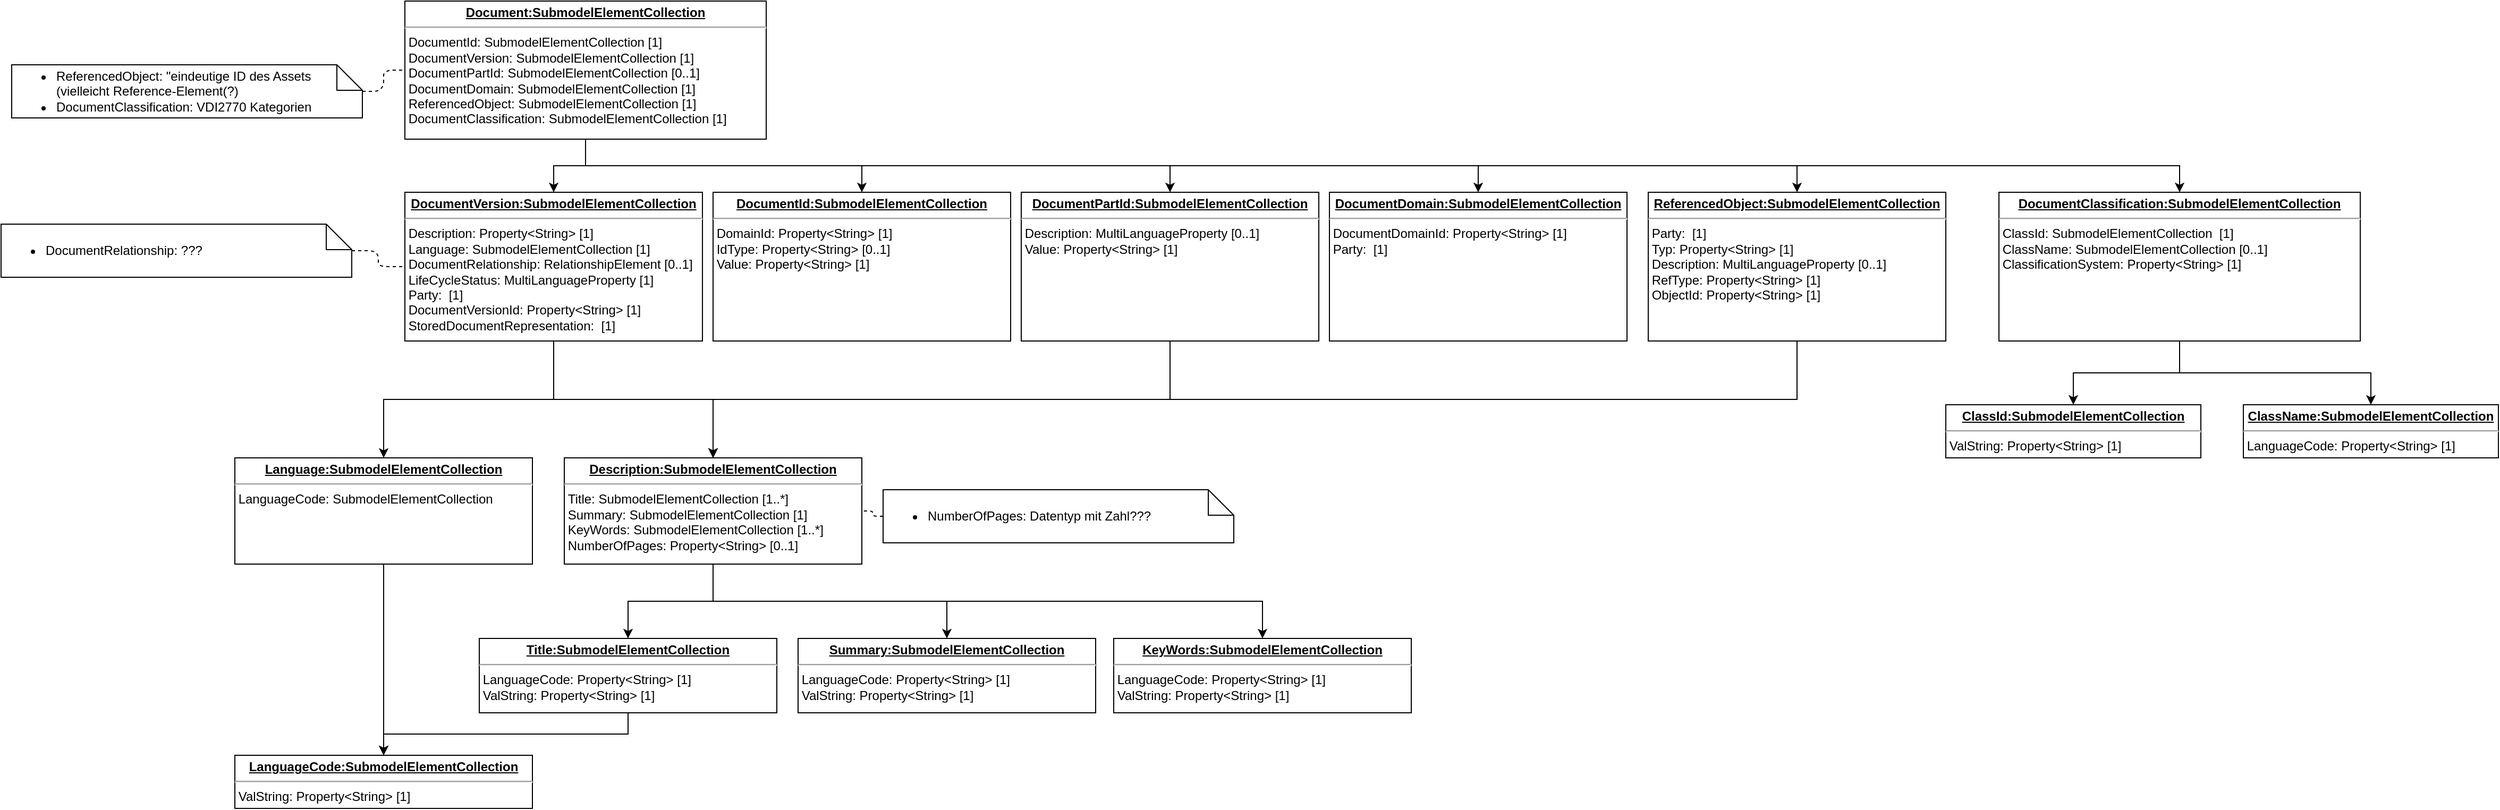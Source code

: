 <mxfile version="14.1.4" type="github">
  <diagram id="kCBzErJInzSzrVF1jSJz" name="Page-1">
    <mxGraphModel dx="1832" dy="432" grid="1" gridSize="10" guides="1" tooltips="1" connect="1" arrows="1" fold="1" page="1" pageScale="1" pageWidth="827" pageHeight="1169" math="0" shadow="0">
      <root>
        <mxCell id="0" />
        <mxCell id="1" parent="0" />
        <mxCell id="NsP-rhynRIXaqWZqm3Cz-8" value="" style="edgeStyle=orthogonalEdgeStyle;rounded=0;orthogonalLoop=1;jettySize=auto;html=1;" edge="1" parent="1" source="NsP-rhynRIXaqWZqm3Cz-2" target="NsP-rhynRIXaqWZqm3Cz-5">
          <mxGeometry relative="1" as="geometry" />
        </mxCell>
        <mxCell id="NsP-rhynRIXaqWZqm3Cz-10" style="edgeStyle=orthogonalEdgeStyle;rounded=0;orthogonalLoop=1;jettySize=auto;html=1;exitX=0.5;exitY=1;exitDx=0;exitDy=0;entryX=0.5;entryY=0;entryDx=0;entryDy=0;" edge="1" parent="1" source="NsP-rhynRIXaqWZqm3Cz-2" target="NsP-rhynRIXaqWZqm3Cz-9">
          <mxGeometry relative="1" as="geometry" />
        </mxCell>
        <mxCell id="NsP-rhynRIXaqWZqm3Cz-12" style="edgeStyle=orthogonalEdgeStyle;rounded=0;orthogonalLoop=1;jettySize=auto;html=1;exitX=0.5;exitY=1;exitDx=0;exitDy=0;entryX=0.5;entryY=0;entryDx=0;entryDy=0;" edge="1" parent="1" source="NsP-rhynRIXaqWZqm3Cz-2" target="NsP-rhynRIXaqWZqm3Cz-11">
          <mxGeometry relative="1" as="geometry" />
        </mxCell>
        <mxCell id="NsP-rhynRIXaqWZqm3Cz-14" style="edgeStyle=orthogonalEdgeStyle;rounded=0;orthogonalLoop=1;jettySize=auto;html=1;exitX=0.5;exitY=1;exitDx=0;exitDy=0;" edge="1" parent="1" source="NsP-rhynRIXaqWZqm3Cz-2" target="NsP-rhynRIXaqWZqm3Cz-13">
          <mxGeometry relative="1" as="geometry" />
        </mxCell>
        <mxCell id="NsP-rhynRIXaqWZqm3Cz-16" style="edgeStyle=orthogonalEdgeStyle;rounded=0;orthogonalLoop=1;jettySize=auto;html=1;exitX=0.5;exitY=1;exitDx=0;exitDy=0;" edge="1" parent="1" source="NsP-rhynRIXaqWZqm3Cz-2" target="NsP-rhynRIXaqWZqm3Cz-15">
          <mxGeometry relative="1" as="geometry" />
        </mxCell>
        <mxCell id="NsP-rhynRIXaqWZqm3Cz-18" style="edgeStyle=orthogonalEdgeStyle;rounded=0;orthogonalLoop=1;jettySize=auto;html=1;exitX=0.5;exitY=1;exitDx=0;exitDy=0;" edge="1" parent="1" source="NsP-rhynRIXaqWZqm3Cz-2" target="NsP-rhynRIXaqWZqm3Cz-17">
          <mxGeometry relative="1" as="geometry" />
        </mxCell>
        <mxCell id="NsP-rhynRIXaqWZqm3Cz-2" value="&lt;p style=&quot;margin: 0px ; margin-top: 4px ; text-align: center ; text-decoration: underline&quot;&gt;&lt;b&gt;Document:SubmodelElementCollection&lt;/b&gt;&lt;/p&gt;&lt;hr&gt;&lt;div&gt;&amp;nbsp;DocumentId: SubmodelElementCollection [1]&lt;/div&gt;&lt;div&gt;&amp;nbsp;DocumentVersion: SubmodelElementCollection [1]&lt;/div&gt;&lt;div&gt;&amp;nbsp;DocumentPartId: SubmodelElementCollection [0..1]&lt;/div&gt;&lt;div&gt;&amp;nbsp;DocumentDomain: SubmodelElementCollection [1]&lt;/div&gt;&lt;div&gt;&amp;nbsp;ReferencedObject: SubmodelElementCollection [1]&lt;/div&gt;&lt;div&gt;&amp;nbsp;DocumentClassification: SubmodelElementCollection [1]&lt;br&gt;&lt;/div&gt;" style="verticalAlign=top;align=left;overflow=fill;fontSize=12;fontFamily=Helvetica;html=1;" vertex="1" parent="1">
          <mxGeometry x="160" y="290" width="340" height="130" as="geometry" />
        </mxCell>
        <mxCell id="NsP-rhynRIXaqWZqm3Cz-3" value="&lt;div align=&quot;left&quot;&gt;&lt;ul&gt;&lt;li&gt;ReferencedObject: &quot;eindeutige ID des Assets (vielleicht Reference-Element(?)&lt;/li&gt;&lt;li&gt;DocumentClassification: VDI2770 Kategorien&lt;br&gt;&lt;/li&gt;&lt;/ul&gt;&lt;/div&gt;" style="shape=note;size=24;whiteSpace=wrap;html=1;align=left;" vertex="1" parent="1">
          <mxGeometry x="-210" y="350" width="330" height="50" as="geometry" />
        </mxCell>
        <mxCell id="NsP-rhynRIXaqWZqm3Cz-4" value="" style="endArrow=none;dashed=1;html=1;edgeStyle=orthogonalEdgeStyle;" edge="1" parent="1" source="NsP-rhynRIXaqWZqm3Cz-3" target="NsP-rhynRIXaqWZqm3Cz-2">
          <mxGeometry width="50" height="50" relative="1" as="geometry">
            <mxPoint x="920" y="470" as="sourcePoint" />
            <mxPoint x="920" y="452.5" as="targetPoint" />
          </mxGeometry>
        </mxCell>
        <mxCell id="NsP-rhynRIXaqWZqm3Cz-28" style="edgeStyle=orthogonalEdgeStyle;rounded=0;orthogonalLoop=1;jettySize=auto;html=1;exitX=0.5;exitY=1;exitDx=0;exitDy=0;" edge="1" parent="1" source="NsP-rhynRIXaqWZqm3Cz-5" target="NsP-rhynRIXaqWZqm3Cz-24">
          <mxGeometry relative="1" as="geometry" />
        </mxCell>
        <mxCell id="NsP-rhynRIXaqWZqm3Cz-39" style="edgeStyle=orthogonalEdgeStyle;rounded=0;orthogonalLoop=1;jettySize=auto;html=1;exitX=0.5;exitY=1;exitDx=0;exitDy=0;" edge="1" parent="1" source="NsP-rhynRIXaqWZqm3Cz-5" target="NsP-rhynRIXaqWZqm3Cz-37">
          <mxGeometry relative="1" as="geometry" />
        </mxCell>
        <mxCell id="NsP-rhynRIXaqWZqm3Cz-5" value="&lt;p style=&quot;margin: 0px ; margin-top: 4px ; text-align: center ; text-decoration: underline&quot;&gt;&lt;b&gt;DocumentVersion:SubmodelElementCollection&lt;/b&gt;&lt;/p&gt;&lt;hr&gt;&lt;div&gt;&amp;nbsp;Description: Property&amp;lt;String&amp;gt; [1]&lt;br&gt;&lt;/div&gt;&lt;div&gt;&amp;nbsp;Language: SubmodelElementCollection [1]&lt;br&gt;&lt;/div&gt;&lt;div&gt;&amp;nbsp;DocumentRelationship: RelationshipElement [0..1]&lt;/div&gt;&lt;div&gt;&amp;nbsp;LifeCycleStatus: MultiLanguageProperty [1]&lt;/div&gt;&lt;div&gt;&amp;nbsp;Party:&amp;nbsp; [1]&lt;/div&gt;&lt;div&gt;&amp;nbsp;DocumentVersionId: Property&amp;lt;String&amp;gt; [1]&lt;/div&gt;&lt;div&gt;&amp;nbsp;StoredDocumentRepresentation:&amp;nbsp; [1]&lt;/div&gt;&lt;div&gt;&amp;nbsp;&lt;br&gt;&lt;/div&gt;" style="verticalAlign=top;align=left;overflow=fill;fontSize=12;fontFamily=Helvetica;html=1;" vertex="1" parent="1">
          <mxGeometry x="160" y="470" width="280" height="140" as="geometry" />
        </mxCell>
        <mxCell id="NsP-rhynRIXaqWZqm3Cz-6" value="&lt;div align=&quot;left&quot;&gt;&lt;ul&gt;&lt;li&gt;DocumentRelationship: ???&lt;br&gt;&lt;/li&gt;&lt;/ul&gt;&lt;/div&gt;" style="shape=note;size=24;whiteSpace=wrap;html=1;align=left;" vertex="1" parent="1">
          <mxGeometry x="-220" y="500" width="330" height="50" as="geometry" />
        </mxCell>
        <mxCell id="NsP-rhynRIXaqWZqm3Cz-7" value="" style="endArrow=none;dashed=1;html=1;edgeStyle=orthogonalEdgeStyle;" edge="1" parent="1" source="NsP-rhynRIXaqWZqm3Cz-6" target="NsP-rhynRIXaqWZqm3Cz-5">
          <mxGeometry width="50" height="50" relative="1" as="geometry">
            <mxPoint x="490" y="420" as="sourcePoint" />
            <mxPoint x="450" y="365" as="targetPoint" />
          </mxGeometry>
        </mxCell>
        <mxCell id="NsP-rhynRIXaqWZqm3Cz-9" value="&lt;p style=&quot;margin: 0px ; margin-top: 4px ; text-align: center ; text-decoration: underline&quot;&gt;&lt;b&gt;DocumentId:SubmodelElementCollection&lt;/b&gt;&lt;/p&gt;&lt;hr&gt;&lt;div&gt;&amp;nbsp;DomainId: Property&amp;lt;String&amp;gt; [1]&lt;/div&gt;&lt;div&gt;&amp;nbsp;IdType: Property&amp;lt;String&amp;gt; [0..1]&lt;/div&gt;&lt;div&gt;&amp;nbsp;Value: Property&amp;lt;String&amp;gt; [1]&lt;/div&gt;&lt;div&gt;&amp;nbsp;&lt;br&gt;&lt;/div&gt;" style="verticalAlign=top;align=left;overflow=fill;fontSize=12;fontFamily=Helvetica;html=1;" vertex="1" parent="1">
          <mxGeometry x="450" y="470" width="280" height="140" as="geometry" />
        </mxCell>
        <mxCell id="NsP-rhynRIXaqWZqm3Cz-29" style="edgeStyle=orthogonalEdgeStyle;rounded=0;orthogonalLoop=1;jettySize=auto;html=1;exitX=0.5;exitY=1;exitDx=0;exitDy=0;" edge="1" parent="1" source="NsP-rhynRIXaqWZqm3Cz-11" target="NsP-rhynRIXaqWZqm3Cz-24">
          <mxGeometry relative="1" as="geometry" />
        </mxCell>
        <mxCell id="NsP-rhynRIXaqWZqm3Cz-11" value="&lt;p style=&quot;margin: 0px ; margin-top: 4px ; text-align: center ; text-decoration: underline&quot;&gt;&lt;b&gt;DocumentPartId:SubmodelElementCollection&lt;/b&gt;&lt;/p&gt;&lt;hr&gt;&lt;div&gt;&amp;nbsp;Description: MultiLanguageProperty [0..1]&lt;/div&gt;&lt;div&gt;&amp;nbsp;Value: Property&amp;lt;String&amp;gt; [1]&lt;br&gt;&lt;/div&gt;" style="verticalAlign=top;align=left;overflow=fill;fontSize=12;fontFamily=Helvetica;html=1;" vertex="1" parent="1">
          <mxGeometry x="740" y="470" width="280" height="140" as="geometry" />
        </mxCell>
        <mxCell id="NsP-rhynRIXaqWZqm3Cz-13" value="&lt;p style=&quot;margin: 0px ; margin-top: 4px ; text-align: center ; text-decoration: underline&quot;&gt;&lt;b&gt;DocumentDomain:SubmodelElementCollection&lt;/b&gt;&lt;/p&gt;&lt;hr&gt;&lt;div&gt;&amp;nbsp;DocumentDomainId: Property&amp;lt;String&amp;gt; [1]&lt;/div&gt;&lt;div&gt;&amp;nbsp;Party:&amp;nbsp; [1]&lt;br&gt;&lt;/div&gt;" style="verticalAlign=top;align=left;overflow=fill;fontSize=12;fontFamily=Helvetica;html=1;" vertex="1" parent="1">
          <mxGeometry x="1030" y="470" width="280" height="140" as="geometry" />
        </mxCell>
        <mxCell id="NsP-rhynRIXaqWZqm3Cz-30" style="edgeStyle=orthogonalEdgeStyle;rounded=0;orthogonalLoop=1;jettySize=auto;html=1;exitX=0.5;exitY=1;exitDx=0;exitDy=0;" edge="1" parent="1" source="NsP-rhynRIXaqWZqm3Cz-15" target="NsP-rhynRIXaqWZqm3Cz-24">
          <mxGeometry relative="1" as="geometry" />
        </mxCell>
        <mxCell id="NsP-rhynRIXaqWZqm3Cz-15" value="&lt;p style=&quot;margin: 0px ; margin-top: 4px ; text-align: center ; text-decoration: underline&quot;&gt;&lt;b&gt;ReferencedObject:SubmodelElementCollection&lt;/b&gt;&lt;/p&gt;&lt;hr&gt;&lt;div&gt;&amp;nbsp;Party:&amp;nbsp; [1]&lt;/div&gt;&lt;div&gt;&amp;nbsp;Typ: Property&amp;lt;String&amp;gt; [1]&lt;/div&gt;&lt;div&gt;&amp;nbsp;Description: MultiLanguageProperty [0..1]&lt;/div&gt;&lt;div&gt;&amp;nbsp;RefType: Property&amp;lt;String&amp;gt; [1]&lt;/div&gt;&lt;div&gt;&amp;nbsp;ObjectId: Property&amp;lt;String&amp;gt; [1]&lt;/div&gt;&lt;div&gt;&lt;br&gt;&lt;/div&gt;" style="verticalAlign=top;align=left;overflow=fill;fontSize=12;fontFamily=Helvetica;html=1;" vertex="1" parent="1">
          <mxGeometry x="1330" y="470" width="280" height="140" as="geometry" />
        </mxCell>
        <mxCell id="NsP-rhynRIXaqWZqm3Cz-22" style="edgeStyle=orthogonalEdgeStyle;rounded=0;orthogonalLoop=1;jettySize=auto;html=1;exitX=0.5;exitY=1;exitDx=0;exitDy=0;" edge="1" parent="1" source="NsP-rhynRIXaqWZqm3Cz-17" target="NsP-rhynRIXaqWZqm3Cz-19">
          <mxGeometry relative="1" as="geometry" />
        </mxCell>
        <mxCell id="NsP-rhynRIXaqWZqm3Cz-23" style="edgeStyle=orthogonalEdgeStyle;rounded=0;orthogonalLoop=1;jettySize=auto;html=1;exitX=0.5;exitY=1;exitDx=0;exitDy=0;" edge="1" parent="1" source="NsP-rhynRIXaqWZqm3Cz-17" target="NsP-rhynRIXaqWZqm3Cz-20">
          <mxGeometry relative="1" as="geometry" />
        </mxCell>
        <mxCell id="NsP-rhynRIXaqWZqm3Cz-17" value="&lt;p style=&quot;margin: 0px ; margin-top: 4px ; text-align: center ; text-decoration: underline&quot;&gt;&lt;b&gt;DocumentClassification:SubmodelElementCollection&lt;/b&gt;&lt;/p&gt;&lt;hr&gt;&lt;div&gt;&amp;nbsp;ClassId: SubmodelElementCollection&amp;nbsp; [1]&lt;/div&gt;&lt;div&gt;&amp;nbsp;ClassName: SubmodelElementCollection [0..1]&lt;/div&gt;&lt;div&gt;&amp;nbsp;ClassificationSystem: Property&amp;lt;String&amp;gt; [1]&lt;br&gt;&lt;/div&gt;&lt;div&gt;&lt;br&gt;&lt;/div&gt;" style="verticalAlign=top;align=left;overflow=fill;fontSize=12;fontFamily=Helvetica;html=1;" vertex="1" parent="1">
          <mxGeometry x="1660" y="470" width="340" height="140" as="geometry" />
        </mxCell>
        <mxCell id="NsP-rhynRIXaqWZqm3Cz-19" value="&lt;p style=&quot;margin: 0px ; margin-top: 4px ; text-align: center ; text-decoration: underline&quot;&gt;&lt;b&gt;ClassId:SubmodelElementCollection&lt;/b&gt;&lt;/p&gt;&lt;hr&gt;&lt;div&gt;&amp;nbsp;ValString: Property&amp;lt;String&amp;gt; [1]&lt;/div&gt;&lt;div&gt;&lt;br&gt;&lt;/div&gt;" style="verticalAlign=top;align=left;overflow=fill;fontSize=12;fontFamily=Helvetica;html=1;" vertex="1" parent="1">
          <mxGeometry x="1610" y="670" width="240" height="50" as="geometry" />
        </mxCell>
        <mxCell id="NsP-rhynRIXaqWZqm3Cz-20" value="&lt;p style=&quot;margin: 0px ; margin-top: 4px ; text-align: center ; text-decoration: underline&quot;&gt;&lt;b&gt;ClassName:SubmodelElementCollection&lt;/b&gt;&lt;/p&gt;&lt;hr&gt;&lt;div&gt;&amp;nbsp;LanguageCode: Property&amp;lt;String&amp;gt; [1]&lt;/div&gt;&lt;div&gt;&lt;br&gt;&lt;/div&gt;" style="verticalAlign=top;align=left;overflow=fill;fontSize=12;fontFamily=Helvetica;html=1;" vertex="1" parent="1">
          <mxGeometry x="1890" y="670" width="240" height="50" as="geometry" />
        </mxCell>
        <mxCell id="NsP-rhynRIXaqWZqm3Cz-32" style="edgeStyle=orthogonalEdgeStyle;rounded=0;orthogonalLoop=1;jettySize=auto;html=1;exitX=0.5;exitY=1;exitDx=0;exitDy=0;" edge="1" parent="1" source="NsP-rhynRIXaqWZqm3Cz-24" target="NsP-rhynRIXaqWZqm3Cz-31">
          <mxGeometry relative="1" as="geometry" />
        </mxCell>
        <mxCell id="NsP-rhynRIXaqWZqm3Cz-34" style="edgeStyle=orthogonalEdgeStyle;rounded=0;orthogonalLoop=1;jettySize=auto;html=1;exitX=0.5;exitY=1;exitDx=0;exitDy=0;" edge="1" parent="1" source="NsP-rhynRIXaqWZqm3Cz-24" target="NsP-rhynRIXaqWZqm3Cz-33">
          <mxGeometry relative="1" as="geometry" />
        </mxCell>
        <mxCell id="NsP-rhynRIXaqWZqm3Cz-36" style="edgeStyle=orthogonalEdgeStyle;rounded=0;orthogonalLoop=1;jettySize=auto;html=1;exitX=0.5;exitY=1;exitDx=0;exitDy=0;" edge="1" parent="1" source="NsP-rhynRIXaqWZqm3Cz-24" target="NsP-rhynRIXaqWZqm3Cz-35">
          <mxGeometry relative="1" as="geometry" />
        </mxCell>
        <mxCell id="NsP-rhynRIXaqWZqm3Cz-24" value="&lt;p style=&quot;margin: 0px ; margin-top: 4px ; text-align: center ; text-decoration: underline&quot;&gt;&lt;b&gt;Description:SubmodelElementCollection&lt;/b&gt;&lt;/p&gt;&lt;hr&gt;&lt;div&gt;&amp;nbsp;Title: SubmodelElementCollection [1..*]&lt;/div&gt;&lt;div&gt;&amp;nbsp;Summary: SubmodelElementCollection [1]&lt;/div&gt;&lt;div&gt;&amp;nbsp;KeyWords: SubmodelElementCollection [1..*]&lt;/div&gt;&lt;div&gt;&amp;nbsp;NumberOfPages: Property&amp;lt;String&amp;gt; [0..1]&lt;br&gt;&lt;/div&gt;&lt;div&gt;&amp;nbsp;&lt;br&gt;&lt;/div&gt;" style="verticalAlign=top;align=left;overflow=fill;fontSize=12;fontFamily=Helvetica;html=1;" vertex="1" parent="1">
          <mxGeometry x="310" y="720" width="280" height="100" as="geometry" />
        </mxCell>
        <mxCell id="NsP-rhynRIXaqWZqm3Cz-25" value="&lt;div align=&quot;left&quot;&gt;&lt;ul&gt;&lt;li&gt;NumberOfPages: Datentyp mit Zahl???&lt;br&gt;&lt;/li&gt;&lt;/ul&gt;&lt;/div&gt;" style="shape=note;size=24;whiteSpace=wrap;html=1;align=left;" vertex="1" parent="1">
          <mxGeometry x="610" y="750" width="330" height="50" as="geometry" />
        </mxCell>
        <mxCell id="NsP-rhynRIXaqWZqm3Cz-27" value="" style="endArrow=none;dashed=1;html=1;edgeStyle=orthogonalEdgeStyle;" edge="1" parent="1" source="NsP-rhynRIXaqWZqm3Cz-25" target="NsP-rhynRIXaqWZqm3Cz-24">
          <mxGeometry width="50" height="50" relative="1" as="geometry">
            <mxPoint x="120" y="534.941" as="sourcePoint" />
            <mxPoint x="170" y="550.0" as="targetPoint" />
          </mxGeometry>
        </mxCell>
        <mxCell id="NsP-rhynRIXaqWZqm3Cz-42" style="edgeStyle=orthogonalEdgeStyle;rounded=0;orthogonalLoop=1;jettySize=auto;html=1;exitX=0.5;exitY=1;exitDx=0;exitDy=0;" edge="1" parent="1" source="NsP-rhynRIXaqWZqm3Cz-31" target="NsP-rhynRIXaqWZqm3Cz-40">
          <mxGeometry relative="1" as="geometry" />
        </mxCell>
        <mxCell id="NsP-rhynRIXaqWZqm3Cz-31" value="&lt;p style=&quot;margin: 0px ; margin-top: 4px ; text-align: center ; text-decoration: underline&quot;&gt;&lt;b&gt;Title:SubmodelElementCollection&lt;/b&gt;&lt;/p&gt;&lt;hr&gt;&lt;div&gt;&amp;nbsp;LanguageCode: Property&amp;lt;String&amp;gt; [1]&lt;/div&gt;&lt;div&gt;&amp;nbsp;ValString: Property&amp;lt;String&amp;gt; [1]&lt;br&gt;&lt;/div&gt;&lt;div&gt;&amp;nbsp;&lt;br&gt;&lt;/div&gt;" style="verticalAlign=top;align=left;overflow=fill;fontSize=12;fontFamily=Helvetica;html=1;" vertex="1" parent="1">
          <mxGeometry x="230" y="890" width="280" height="70" as="geometry" />
        </mxCell>
        <mxCell id="NsP-rhynRIXaqWZqm3Cz-33" value="&lt;p style=&quot;margin: 0px ; margin-top: 4px ; text-align: center ; text-decoration: underline&quot;&gt;&lt;b&gt;Summary:SubmodelElementCollection&lt;/b&gt;&lt;/p&gt;&lt;hr&gt;&lt;div&gt;&amp;nbsp;LanguageCode: Property&amp;lt;String&amp;gt; [1]&lt;/div&gt;&lt;div&gt;&amp;nbsp;ValString: Property&amp;lt;String&amp;gt; [1]&lt;br&gt;&lt;/div&gt;&lt;div&gt;&amp;nbsp;&lt;br&gt;&lt;/div&gt;" style="verticalAlign=top;align=left;overflow=fill;fontSize=12;fontFamily=Helvetica;html=1;" vertex="1" parent="1">
          <mxGeometry x="530" y="890" width="280" height="70" as="geometry" />
        </mxCell>
        <mxCell id="NsP-rhynRIXaqWZqm3Cz-35" value="&lt;p style=&quot;margin: 0px ; margin-top: 4px ; text-align: center ; text-decoration: underline&quot;&gt;&lt;b&gt;KeyWords:SubmodelElementCollection&lt;/b&gt;&lt;/p&gt;&lt;hr&gt;&lt;div&gt;&amp;nbsp;LanguageCode: Property&amp;lt;String&amp;gt; [1]&lt;/div&gt;&lt;div&gt;&amp;nbsp;ValString: Property&amp;lt;String&amp;gt; [1]&lt;br&gt;&lt;/div&gt;&lt;div&gt;&amp;nbsp;&lt;br&gt;&lt;/div&gt;" style="verticalAlign=top;align=left;overflow=fill;fontSize=12;fontFamily=Helvetica;html=1;" vertex="1" parent="1">
          <mxGeometry x="827" y="890" width="280" height="70" as="geometry" />
        </mxCell>
        <mxCell id="NsP-rhynRIXaqWZqm3Cz-41" style="edgeStyle=orthogonalEdgeStyle;rounded=0;orthogonalLoop=1;jettySize=auto;html=1;exitX=0.5;exitY=1;exitDx=0;exitDy=0;" edge="1" parent="1" source="NsP-rhynRIXaqWZqm3Cz-37" target="NsP-rhynRIXaqWZqm3Cz-40">
          <mxGeometry relative="1" as="geometry" />
        </mxCell>
        <mxCell id="NsP-rhynRIXaqWZqm3Cz-37" value="&lt;p style=&quot;margin: 0px ; margin-top: 4px ; text-align: center ; text-decoration: underline&quot;&gt;&lt;b&gt;Language:SubmodelElementCollection&lt;/b&gt;&lt;/p&gt;&lt;hr&gt;&lt;div&gt;&amp;nbsp;LanguageCode: SubmodelElementCollection&lt;br&gt;&lt;/div&gt;&lt;div&gt;&amp;nbsp;&lt;br&gt;&lt;/div&gt;" style="verticalAlign=top;align=left;overflow=fill;fontSize=12;fontFamily=Helvetica;html=1;" vertex="1" parent="1">
          <mxGeometry y="720" width="280" height="100" as="geometry" />
        </mxCell>
        <mxCell id="NsP-rhynRIXaqWZqm3Cz-40" value="&lt;p style=&quot;margin: 0px ; margin-top: 4px ; text-align: center ; text-decoration: underline&quot;&gt;&lt;b&gt;LanguageCode:SubmodelElementCollection&lt;/b&gt;&lt;/p&gt;&lt;hr&gt;&amp;nbsp;ValString: Property&amp;lt;String&amp;gt; [1]&lt;div&gt;&amp;nbsp;&lt;br&gt;&lt;/div&gt;" style="verticalAlign=top;align=left;overflow=fill;fontSize=12;fontFamily=Helvetica;html=1;" vertex="1" parent="1">
          <mxGeometry y="1000" width="280" height="50" as="geometry" />
        </mxCell>
      </root>
    </mxGraphModel>
  </diagram>
</mxfile>
